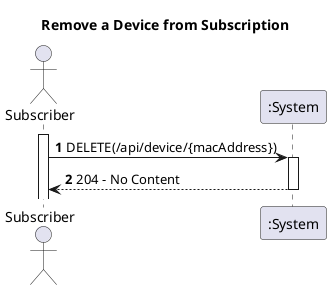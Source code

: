 @startuml
'https://plantuml.com/sequence-diagram

title Remove a Device from Subscription

autoactivate on
autonumber

actor "Subscriber" as Subscriber
participant ":System" as System

activate Subscriber

Subscriber -> System: DELETE(/api/device/{macAddress})
System --> Subscriber: 204 - No Content

@enduml